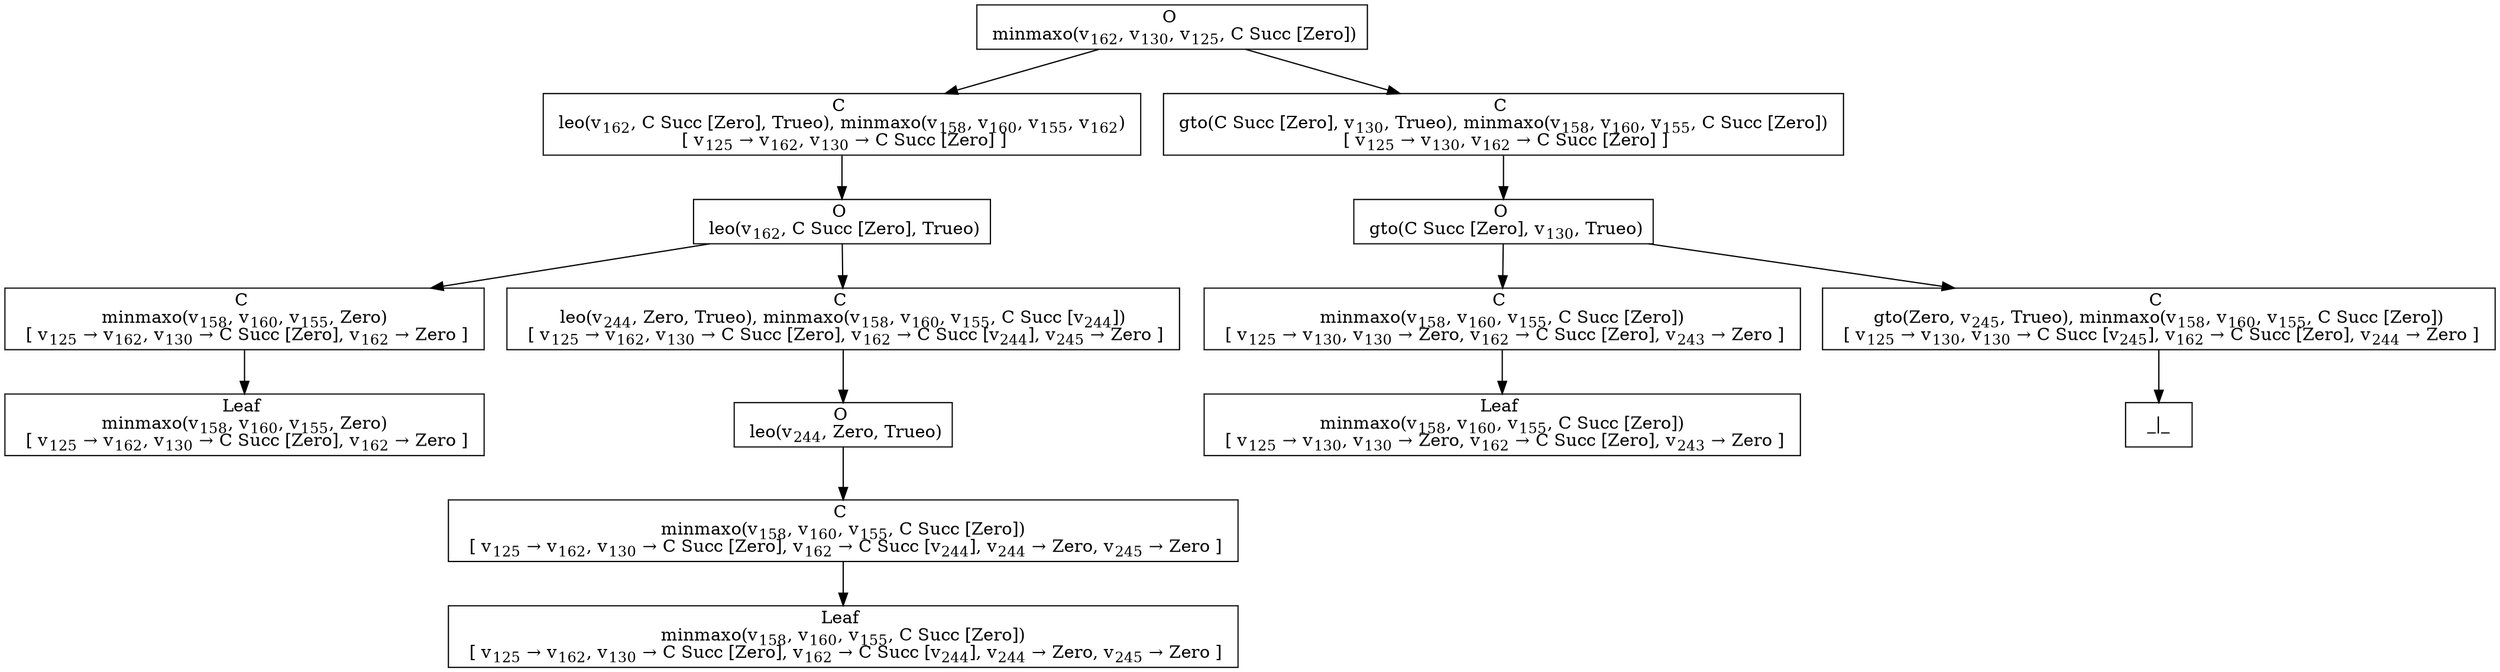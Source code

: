 digraph {
    graph [rankdir=TB
          ,bgcolor=transparent];
    node [shape=box
         ,fillcolor=white
         ,style=filled];
    0 [label=<O <BR/> minmaxo(v<SUB>162</SUB>, v<SUB>130</SUB>, v<SUB>125</SUB>, C Succ [Zero])>];
    1 [label=<C <BR/> leo(v<SUB>162</SUB>, C Succ [Zero], Trueo), minmaxo(v<SUB>158</SUB>, v<SUB>160</SUB>, v<SUB>155</SUB>, v<SUB>162</SUB>) <BR/>  [ v<SUB>125</SUB> &rarr; v<SUB>162</SUB>, v<SUB>130</SUB> &rarr; C Succ [Zero] ] >];
    2 [label=<C <BR/> gto(C Succ [Zero], v<SUB>130</SUB>, Trueo), minmaxo(v<SUB>158</SUB>, v<SUB>160</SUB>, v<SUB>155</SUB>, C Succ [Zero]) <BR/>  [ v<SUB>125</SUB> &rarr; v<SUB>130</SUB>, v<SUB>162</SUB> &rarr; C Succ [Zero] ] >];
    3 [label=<O <BR/> leo(v<SUB>162</SUB>, C Succ [Zero], Trueo)>];
    4 [label=<C <BR/> minmaxo(v<SUB>158</SUB>, v<SUB>160</SUB>, v<SUB>155</SUB>, Zero) <BR/>  [ v<SUB>125</SUB> &rarr; v<SUB>162</SUB>, v<SUB>130</SUB> &rarr; C Succ [Zero], v<SUB>162</SUB> &rarr; Zero ] >];
    5 [label=<C <BR/> leo(v<SUB>244</SUB>, Zero, Trueo), minmaxo(v<SUB>158</SUB>, v<SUB>160</SUB>, v<SUB>155</SUB>, C Succ [v<SUB>244</SUB>]) <BR/>  [ v<SUB>125</SUB> &rarr; v<SUB>162</SUB>, v<SUB>130</SUB> &rarr; C Succ [Zero], v<SUB>162</SUB> &rarr; C Succ [v<SUB>244</SUB>], v<SUB>245</SUB> &rarr; Zero ] >];
    6 [label=<Leaf <BR/> minmaxo(v<SUB>158</SUB>, v<SUB>160</SUB>, v<SUB>155</SUB>, Zero) <BR/>  [ v<SUB>125</SUB> &rarr; v<SUB>162</SUB>, v<SUB>130</SUB> &rarr; C Succ [Zero], v<SUB>162</SUB> &rarr; Zero ] >];
    7 [label=<O <BR/> leo(v<SUB>244</SUB>, Zero, Trueo)>];
    8 [label=<C <BR/> minmaxo(v<SUB>158</SUB>, v<SUB>160</SUB>, v<SUB>155</SUB>, C Succ [Zero]) <BR/>  [ v<SUB>125</SUB> &rarr; v<SUB>162</SUB>, v<SUB>130</SUB> &rarr; C Succ [Zero], v<SUB>162</SUB> &rarr; C Succ [v<SUB>244</SUB>], v<SUB>244</SUB> &rarr; Zero, v<SUB>245</SUB> &rarr; Zero ] >];
    9 [label=<Leaf <BR/> minmaxo(v<SUB>158</SUB>, v<SUB>160</SUB>, v<SUB>155</SUB>, C Succ [Zero]) <BR/>  [ v<SUB>125</SUB> &rarr; v<SUB>162</SUB>, v<SUB>130</SUB> &rarr; C Succ [Zero], v<SUB>162</SUB> &rarr; C Succ [v<SUB>244</SUB>], v<SUB>244</SUB> &rarr; Zero, v<SUB>245</SUB> &rarr; Zero ] >];
    10 [label=<O <BR/> gto(C Succ [Zero], v<SUB>130</SUB>, Trueo)>];
    11 [label=<C <BR/> minmaxo(v<SUB>158</SUB>, v<SUB>160</SUB>, v<SUB>155</SUB>, C Succ [Zero]) <BR/>  [ v<SUB>125</SUB> &rarr; v<SUB>130</SUB>, v<SUB>130</SUB> &rarr; Zero, v<SUB>162</SUB> &rarr; C Succ [Zero], v<SUB>243</SUB> &rarr; Zero ] >];
    12 [label=<C <BR/> gto(Zero, v<SUB>245</SUB>, Trueo), minmaxo(v<SUB>158</SUB>, v<SUB>160</SUB>, v<SUB>155</SUB>, C Succ [Zero]) <BR/>  [ v<SUB>125</SUB> &rarr; v<SUB>130</SUB>, v<SUB>130</SUB> &rarr; C Succ [v<SUB>245</SUB>], v<SUB>162</SUB> &rarr; C Succ [Zero], v<SUB>244</SUB> &rarr; Zero ] >];
    13 [label=<Leaf <BR/> minmaxo(v<SUB>158</SUB>, v<SUB>160</SUB>, v<SUB>155</SUB>, C Succ [Zero]) <BR/>  [ v<SUB>125</SUB> &rarr; v<SUB>130</SUB>, v<SUB>130</SUB> &rarr; Zero, v<SUB>162</SUB> &rarr; C Succ [Zero], v<SUB>243</SUB> &rarr; Zero ] >];
    14 [label=<_|_>];
    0 -> 1 [label=""];
    0 -> 2 [label=""];
    1 -> 3 [label=""];
    2 -> 10 [label=""];
    3 -> 4 [label=""];
    3 -> 5 [label=""];
    4 -> 6 [label=""];
    5 -> 7 [label=""];
    7 -> 8 [label=""];
    8 -> 9 [label=""];
    10 -> 11 [label=""];
    10 -> 12 [label=""];
    11 -> 13 [label=""];
    12 -> 14 [label=""];
}